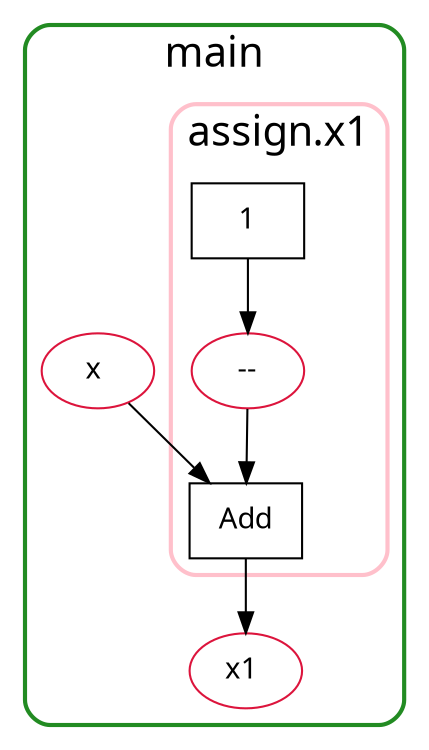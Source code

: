 strict digraph "" {
	graph [dpi=227,
		fontname=Menlo,
		fontsize=20,
		rankdir=TB
	];
	node [fontname=Menlo,
		label="\N"
	];
	subgraph "cluster_Function::sys::literal_in_stmt::main::0" {
		graph [color=forestgreen,
			label=main,
			rankdir=TB,
			style="bold, rounded"
		];
		subgraph "cluster_Function::sys::literal_in_stmt.main::assign.x1::-1" {
			graph [color=pink,
				label="assign.x1",
				rankdir=TB,
				style="bold, rounded"
			];
			"Function::sys::literal_in_stmt.main.assign.x1::@literal::0"	[label=1,
				padding=10,
				shape=rectangle];
			"Variable::sys::literal_in_stmt.main.assign.x1::@anonymous::0"	[color=crimson,
				fillcolor=white,
				fontcolor=black,
				label="--",
				padding=15];
			"Function::sys::literal_in_stmt.main.assign.x1::Add::0"	[label=Add,
				padding=10,
				shape=rectangle];
		}
		"Variable::sys::literal_in_stmt.main::x::-1"	[color=crimson,
			fillcolor=white,
			fontcolor=black,
			label="x ",
			padding=15];
		"Variable::sys::literal_in_stmt.main::x1::-1"	[color=crimson,
			fillcolor=white,
			fontcolor=black,
			label="x1 ",
			padding=15];
	}
	"Function::sys::literal_in_stmt.main.assign.x1::@literal::0" -> "Variable::sys::literal_in_stmt.main.assign.x1::@anonymous::0";
	"Variable::sys::literal_in_stmt.main.assign.x1::@anonymous::0" -> "Function::sys::literal_in_stmt.main.assign.x1::Add::0";
	"Function::sys::literal_in_stmt.main.assign.x1::Add::0" -> "Variable::sys::literal_in_stmt.main::x1::-1";
	"Variable::sys::literal_in_stmt.main::x::-1" -> "Function::sys::literal_in_stmt.main.assign.x1::Add::0";
}
